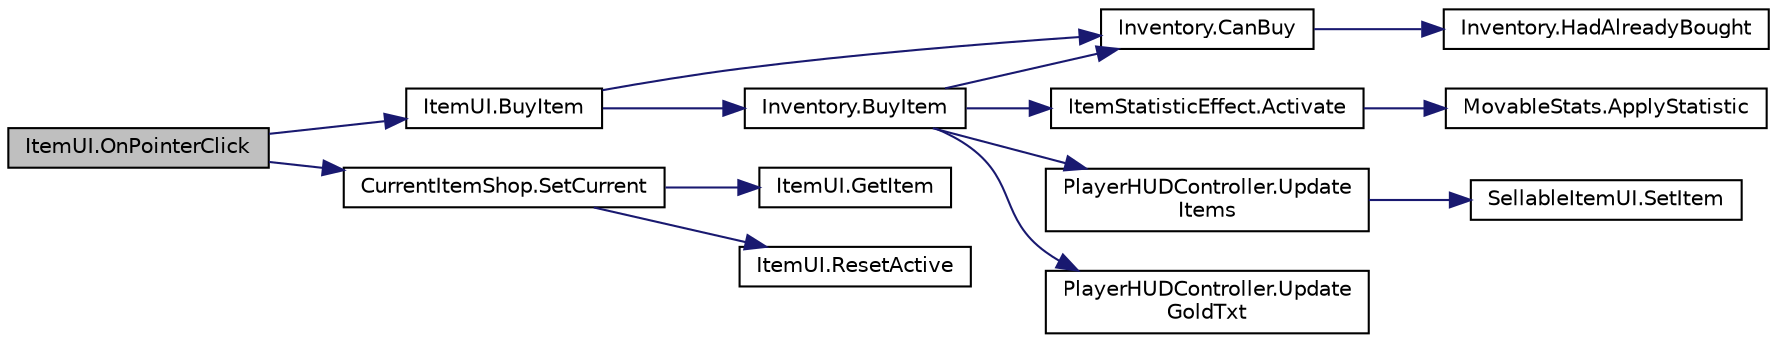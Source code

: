 digraph "ItemUI.OnPointerClick"
{
 // INTERACTIVE_SVG=YES
 // LATEX_PDF_SIZE
  edge [fontname="Helvetica",fontsize="10",labelfontname="Helvetica",labelfontsize="10"];
  node [fontname="Helvetica",fontsize="10",shape=record];
  rankdir="LR";
  Node1 [label="ItemUI.OnPointerClick",height=0.2,width=0.4,color="black", fillcolor="grey75", style="filled", fontcolor="black",tooltip=" "];
  Node1 -> Node2 [color="midnightblue",fontsize="10",style="solid",fontname="Helvetica"];
  Node2 [label="ItemUI.BuyItem",height=0.2,width=0.4,color="black", fillcolor="white", style="filled",URL="$class_item_u_i.html#a7989b50db532215f7732954841b6ae4d",tooltip=" "];
  Node2 -> Node3 [color="midnightblue",fontsize="10",style="solid",fontname="Helvetica"];
  Node3 [label="Inventory.BuyItem",height=0.2,width=0.4,color="black", fillcolor="white", style="filled",URL="$class_inventory.html#a22aa6615c02eff40c88a48c96905e962",tooltip=" "];
  Node3 -> Node4 [color="midnightblue",fontsize="10",style="solid",fontname="Helvetica"];
  Node4 [label="ItemStatisticEffect.Activate",height=0.2,width=0.4,color="black", fillcolor="white", style="filled",URL="$class_item_statistic_effect.html#abbdbb3e54a3aeeb784c5aadaec695753",tooltip=" "];
  Node4 -> Node5 [color="midnightblue",fontsize="10",style="solid",fontname="Helvetica"];
  Node5 [label="MovableStats.ApplyStatistic",height=0.2,width=0.4,color="black", fillcolor="white", style="filled",URL="$class_movable_stats.html#acf1dcd4dda6a7737fd53e33c84d2f6e7",tooltip=" "];
  Node3 -> Node6 [color="midnightblue",fontsize="10",style="solid",fontname="Helvetica"];
  Node6 [label="Inventory.CanBuy",height=0.2,width=0.4,color="black", fillcolor="white", style="filled",URL="$class_inventory.html#a4eba5ec568d6e06c754b71057888fcdd",tooltip=" "];
  Node6 -> Node7 [color="midnightblue",fontsize="10",style="solid",fontname="Helvetica"];
  Node7 [label="Inventory.HadAlreadyBought",height=0.2,width=0.4,color="black", fillcolor="white", style="filled",URL="$class_inventory.html#a78bab4c24d6da82bdef1a27f5c33934e",tooltip=" "];
  Node3 -> Node8 [color="midnightblue",fontsize="10",style="solid",fontname="Helvetica"];
  Node8 [label="PlayerHUDController.Update\lGoldTxt",height=0.2,width=0.4,color="black", fillcolor="white", style="filled",URL="$class_player_h_u_d_controller.html#aeef77dcdfaf1c9b719e4350c17c88fa5",tooltip=" "];
  Node3 -> Node9 [color="midnightblue",fontsize="10",style="solid",fontname="Helvetica"];
  Node9 [label="PlayerHUDController.Update\lItems",height=0.2,width=0.4,color="black", fillcolor="white", style="filled",URL="$class_player_h_u_d_controller.html#ac39302aee1420d6afbc3a73805929143",tooltip=" "];
  Node9 -> Node10 [color="midnightblue",fontsize="10",style="solid",fontname="Helvetica"];
  Node10 [label="SellableItemUI.SetItem",height=0.2,width=0.4,color="black", fillcolor="white", style="filled",URL="$class_sellable_item_u_i.html#a6af430a8024bce99b71d8e5867e1c496",tooltip=" "];
  Node2 -> Node6 [color="midnightblue",fontsize="10",style="solid",fontname="Helvetica"];
  Node1 -> Node11 [color="midnightblue",fontsize="10",style="solid",fontname="Helvetica"];
  Node11 [label="CurrentItemShop.SetCurrent",height=0.2,width=0.4,color="black", fillcolor="white", style="filled",URL="$class_current_item_shop.html#a7df6c42491987972d6d04a06c803525a",tooltip=" "];
  Node11 -> Node12 [color="midnightblue",fontsize="10",style="solid",fontname="Helvetica"];
  Node12 [label="ItemUI.GetItem",height=0.2,width=0.4,color="black", fillcolor="white", style="filled",URL="$class_item_u_i.html#a3621f37c3d29275407a00265d7823825",tooltip=" "];
  Node11 -> Node13 [color="midnightblue",fontsize="10",style="solid",fontname="Helvetica"];
  Node13 [label="ItemUI.ResetActive",height=0.2,width=0.4,color="black", fillcolor="white", style="filled",URL="$class_item_u_i.html#af1bd6a6501f51af9f49a53a5a1a871e4",tooltip=" "];
}
